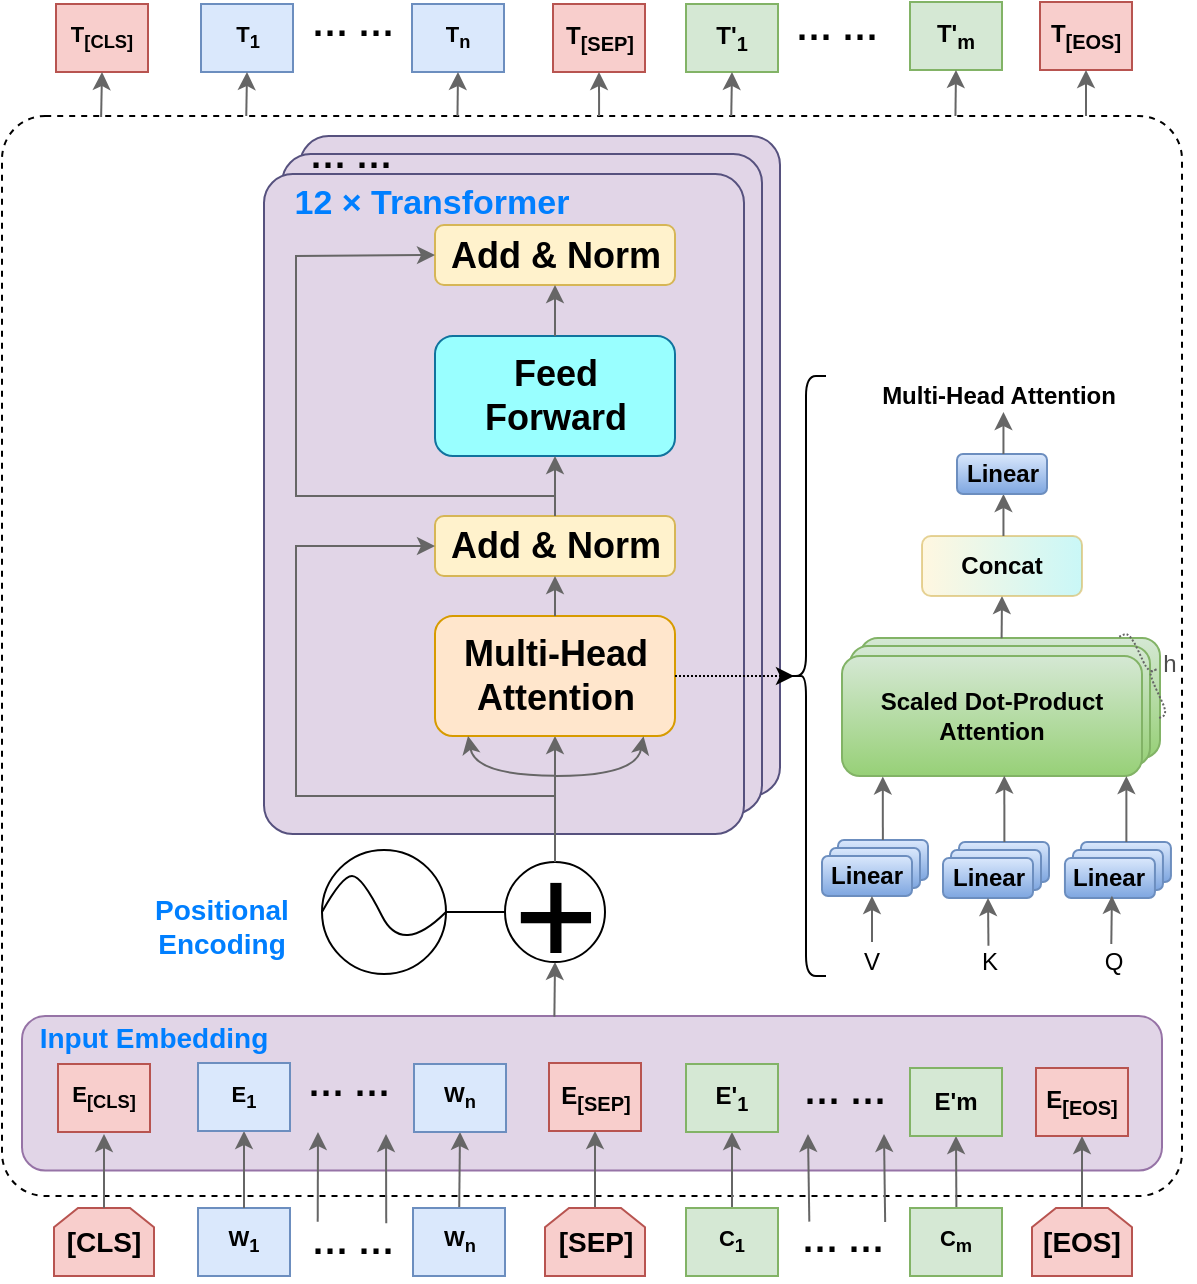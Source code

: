 <mxfile version="21.2.9" type="device">
  <diagram id="oTTbxQ63e_KoFN6K49Fd" name="第 1 页">
    <mxGraphModel dx="1092" dy="1420" grid="1" gridSize="10" guides="1" tooltips="1" connect="1" arrows="1" fold="1" page="1" pageScale="1" pageWidth="1169" pageHeight="827" math="0" shadow="0">
      <root>
        <mxCell id="0" />
        <mxCell id="1" parent="0" />
        <mxCell id="ntA_5ywgpYa8TE1KBMGx-119" value="" style="rounded=1;whiteSpace=wrap;html=1;fontFamily=Helvetica;fontSize=11;arcSize=4;dashed=1;" parent="1" vertex="1">
          <mxGeometry x="110" y="-420" width="590" height="540" as="geometry" />
        </mxCell>
        <mxCell id="KuwHW_QHusakA-BfMyqo-2" value="" style="rounded=1;whiteSpace=wrap;html=1;arcSize=6;fillColor=#E1D5E7;strokeColor=#56517e;" vertex="1" parent="1">
          <mxGeometry x="259" y="-410" width="240" height="330" as="geometry" />
        </mxCell>
        <mxCell id="KuwHW_QHusakA-BfMyqo-1" value="" style="rounded=1;whiteSpace=wrap;html=1;arcSize=6;fillColor=#E1D5E7;strokeColor=#56517e;" vertex="1" parent="1">
          <mxGeometry x="250" y="-401" width="240" height="330" as="geometry" />
        </mxCell>
        <mxCell id="n3hUSVVW-1aV4-CjMUfo-21" value="" style="rounded=1;whiteSpace=wrap;html=1;arcSize=6;fillColor=#E1D5E7;strokeColor=#56517e;" parent="1" vertex="1">
          <mxGeometry x="241" y="-391" width="240" height="330" as="geometry" />
        </mxCell>
        <mxCell id="lEssfRRWRtHHituVbiwM-2" value="[CLS]" style="shape=loopLimit;whiteSpace=wrap;html=1;fillColor=#f8cecc;strokeColor=#b85450;fontSize=14;fontStyle=1;size=12;" parent="1" vertex="1">
          <mxGeometry x="136" y="126" width="50" height="34" as="geometry" />
        </mxCell>
        <mxCell id="lEssfRRWRtHHituVbiwM-14" value="" style="rounded=1;whiteSpace=wrap;html=1;fillColor=#e1d5e7;strokeColor=#9673a6;" parent="1" vertex="1">
          <mxGeometry x="120" y="30" width="570" height="77.25" as="geometry" />
        </mxCell>
        <mxCell id="lEssfRRWRtHHituVbiwM-162" value="&lt;b&gt;&lt;font style=&quot;font-size: 18px;&quot;&gt;···&amp;nbsp;&lt;/font&gt;&lt;/b&gt;&lt;b style=&quot;border-color: var(--border-color);&quot;&gt;&lt;font style=&quot;border-color: var(--border-color); font-size: 18px;&quot;&gt;···&lt;/font&gt;&lt;/b&gt;" style="text;html=1;strokeColor=none;fillColor=none;align=center;verticalAlign=middle;whiteSpace=wrap;rounded=0;" parent="1" vertex="1">
          <mxGeometry x="254" y="53.5" width="60" height="30" as="geometry" />
        </mxCell>
        <mxCell id="lEssfRRWRtHHituVbiwM-180" value="&lt;b&gt;&lt;font style=&quot;font-size: 14px;&quot;&gt;Input Embedding&lt;/font&gt;&lt;/b&gt;" style="text;html=1;strokeColor=none;fillColor=none;align=center;verticalAlign=middle;whiteSpace=wrap;rounded=0;fontColor=#007FFF;" parent="1" vertex="1">
          <mxGeometry x="115.5" y="26" width="140" height="30" as="geometry" />
        </mxCell>
        <mxCell id="lEssfRRWRtHHituVbiwM-186" value="&lt;b&gt;&lt;font style=&quot;font-size: 18px;&quot;&gt;···&amp;nbsp;&lt;/font&gt;&lt;/b&gt;&lt;b style=&quot;border-color: var(--border-color);&quot;&gt;&lt;font style=&quot;border-color: var(--border-color); font-size: 18px;&quot;&gt;···&lt;/font&gt;&lt;/b&gt;" style="text;html=1;strokeColor=none;fillColor=none;align=center;verticalAlign=middle;whiteSpace=wrap;rounded=0;" parent="1" vertex="1">
          <mxGeometry x="502" y="58" width="60" height="30" as="geometry" />
        </mxCell>
        <mxCell id="ntA_5ywgpYa8TE1KBMGx-32" value="" style="endArrow=classic;html=1;rounded=0;labelBackgroundColor=default;strokeColor=#666666;fontFamily=Helvetica;fontSize=11;fontColor=default;shape=connector;exitX=0.5;exitY=0;exitDx=0;exitDy=0;entryX=0.5;entryY=1;entryDx=0;entryDy=0;" parent="1" source="lEssfRRWRtHHituVbiwM-2" edge="1">
          <mxGeometry width="50" height="50" relative="1" as="geometry">
            <mxPoint x="250" y="120" as="sourcePoint" />
            <mxPoint x="161" y="89" as="targetPoint" />
          </mxGeometry>
        </mxCell>
        <mxCell id="ntA_5ywgpYa8TE1KBMGx-34" value="" style="endArrow=classic;html=1;rounded=0;labelBackgroundColor=default;strokeColor=#666666;fontFamily=Helvetica;fontSize=11;fontColor=default;shape=connector;entryX=0.5;entryY=1;entryDx=0;entryDy=0;exitX=0.206;exitY=-0.006;exitDx=0;exitDy=0;exitPerimeter=0;" parent="1" source="ntA_5ywgpYa8TE1KBMGx-87" edge="1">
          <mxGeometry width="50" height="50" relative="1" as="geometry">
            <mxPoint x="267.88" y="126" as="sourcePoint" />
            <mxPoint x="268" y="88" as="targetPoint" />
          </mxGeometry>
        </mxCell>
        <mxCell id="ntA_5ywgpYa8TE1KBMGx-35" value="" style="endArrow=classic;html=1;rounded=0;labelBackgroundColor=default;strokeColor=#666666;fontFamily=Helvetica;fontSize=11;fontColor=default;shape=connector;entryX=0.5;entryY=1;entryDx=0;entryDy=0;exitX=0.777;exitY=0.019;exitDx=0;exitDy=0;exitPerimeter=0;" parent="1" source="ntA_5ywgpYa8TE1KBMGx-87" edge="1">
          <mxGeometry width="50" height="50" relative="1" as="geometry">
            <mxPoint x="301.88" y="126" as="sourcePoint" />
            <mxPoint x="302" y="89.0" as="targetPoint" />
          </mxGeometry>
        </mxCell>
        <mxCell id="ntA_5ywgpYa8TE1KBMGx-36" value="" style="endArrow=classic;html=1;rounded=0;labelBackgroundColor=default;strokeColor=#666666;fontFamily=Helvetica;fontSize=11;fontColor=default;shape=connector;entryX=0.5;entryY=1;entryDx=0;entryDy=0;exitX=0.502;exitY=0.031;exitDx=0;exitDy=0;exitPerimeter=0;" parent="1" source="ntA_5ywgpYa8TE1KBMGx-88" target="ntA_5ywgpYa8TE1KBMGx-109" edge="1">
          <mxGeometry width="50" height="50" relative="1" as="geometry">
            <mxPoint x="338.397" y="125.72" as="sourcePoint" />
            <mxPoint x="339" y="89" as="targetPoint" />
          </mxGeometry>
        </mxCell>
        <mxCell id="ntA_5ywgpYa8TE1KBMGx-37" value="" style="endArrow=classic;html=1;rounded=0;labelBackgroundColor=default;strokeColor=#666666;fontFamily=Helvetica;fontSize=11;fontColor=default;shape=connector;exitX=0.5;exitY=0;exitDx=0;exitDy=0;" parent="1" source="ntA_5ywgpYa8TE1KBMGx-111" target="ntA_5ywgpYa8TE1KBMGx-112" edge="1">
          <mxGeometry width="50" height="50" relative="1" as="geometry">
            <mxPoint x="409.5" y="126" as="sourcePoint" />
            <mxPoint x="409.5" y="88" as="targetPoint" />
          </mxGeometry>
        </mxCell>
        <mxCell id="ntA_5ywgpYa8TE1KBMGx-46" value="" style="endArrow=classic;html=1;rounded=0;labelBackgroundColor=default;strokeColor=#666666;fontFamily=Helvetica;fontSize=11;fontColor=default;shape=connector;entryX=0.5;entryY=1;entryDx=0;entryDy=0;exitX=0.461;exitY=0.009;exitDx=0;exitDy=0;exitPerimeter=0;" parent="1" target="ntA_5ywgpYa8TE1KBMGx-117" edge="1">
          <mxGeometry width="50" height="50" relative="1" as="geometry">
            <mxPoint x="587.206" y="126.306" as="sourcePoint" />
            <mxPoint x="587.0" y="90" as="targetPoint" />
          </mxGeometry>
        </mxCell>
        <mxCell id="ntA_5ywgpYa8TE1KBMGx-47" value="" style="endArrow=classic;html=1;rounded=0;labelBackgroundColor=default;strokeColor=#666666;fontFamily=Helvetica;fontSize=11;fontColor=default;shape=connector;entryX=0.5;entryY=1;entryDx=0;entryDy=0;exitX=0.5;exitY=0;exitDx=0;exitDy=0;" parent="1" source="ntA_5ywgpYa8TE1KBMGx-113" target="ntA_5ywgpYa8TE1KBMGx-118" edge="1">
          <mxGeometry width="50" height="50" relative="1" as="geometry">
            <mxPoint x="650" y="120" as="sourcePoint" />
            <mxPoint x="650" y="89" as="targetPoint" />
          </mxGeometry>
        </mxCell>
        <mxCell id="ntA_5ywgpYa8TE1KBMGx-72" value="" style="endArrow=classic;html=1;rounded=0;labelBackgroundColor=default;strokeColor=#666666;fontFamily=Helvetica;fontSize=11;fontColor=default;shape=connector;entryX=0.5;entryY=1;entryDx=0;entryDy=0;exitX=0.211;exitY=0.027;exitDx=0;exitDy=0;exitPerimeter=0;" parent="1" source="ntA_5ywgpYa8TE1KBMGx-92" edge="1">
          <mxGeometry width="50" height="50" relative="1" as="geometry">
            <mxPoint x="512.88" y="126" as="sourcePoint" />
            <mxPoint x="513" y="89.0" as="targetPoint" />
          </mxGeometry>
        </mxCell>
        <mxCell id="ntA_5ywgpYa8TE1KBMGx-73" value="" style="endArrow=classic;html=1;rounded=0;labelBackgroundColor=default;strokeColor=#666666;fontFamily=Helvetica;fontSize=11;fontColor=default;shape=connector;entryX=0.5;entryY=1;entryDx=0;entryDy=0;exitX=0.843;exitY=0.032;exitDx=0;exitDy=0;exitPerimeter=0;" parent="1" source="ntA_5ywgpYa8TE1KBMGx-92" edge="1">
          <mxGeometry width="50" height="50" relative="1" as="geometry">
            <mxPoint x="550.88" y="126" as="sourcePoint" />
            <mxPoint x="551" y="89.0" as="targetPoint" />
          </mxGeometry>
        </mxCell>
        <mxCell id="ntA_5ywgpYa8TE1KBMGx-75" value="" style="endArrow=classic;html=1;rounded=0;labelBackgroundColor=default;strokeColor=#666666;fontFamily=Helvetica;fontSize=11;fontColor=default;shape=connector;entryX=0.5;entryY=1;entryDx=0;entryDy=0;exitX=0.5;exitY=0;exitDx=0;exitDy=0;" parent="1" source="ntA_5ywgpYa8TE1KBMGx-90" target="ntA_5ywgpYa8TE1KBMGx-114" edge="1">
          <mxGeometry width="50" height="50" relative="1" as="geometry">
            <mxPoint x="475" y="130" as="sourcePoint" />
            <mxPoint x="475" y="89" as="targetPoint" />
          </mxGeometry>
        </mxCell>
        <mxCell id="ntA_5ywgpYa8TE1KBMGx-87" value="&lt;b&gt;&lt;font style=&quot;font-size: 18px;&quot;&gt;···&amp;nbsp;&lt;/font&gt;&lt;/b&gt;&lt;b style=&quot;border-color: var(--border-color);&quot;&gt;&lt;font style=&quot;border-color: var(--border-color); font-size: 18px;&quot;&gt;···&lt;/font&gt;&lt;/b&gt;" style="text;html=1;strokeColor=none;fillColor=none;align=center;verticalAlign=middle;whiteSpace=wrap;rounded=0;" parent="1" vertex="1">
          <mxGeometry x="255.5" y="133" width="60" height="30" as="geometry" />
        </mxCell>
        <mxCell id="ntA_5ywgpYa8TE1KBMGx-88" value="&lt;b&gt;W&lt;sub&gt;n&lt;/sub&gt;&lt;/b&gt;" style="rounded=0;whiteSpace=wrap;html=1;fontFamily=Helvetica;fontSize=11;fillColor=#dae8fc;strokeColor=#6c8ebf;" parent="1" vertex="1">
          <mxGeometry x="315.5" y="126" width="46" height="34" as="geometry" />
        </mxCell>
        <mxCell id="ntA_5ywgpYa8TE1KBMGx-89" value="&lt;b&gt;W&lt;sub&gt;1&lt;/sub&gt;&lt;/b&gt;" style="rounded=0;whiteSpace=wrap;html=1;fontFamily=Helvetica;fontSize=11;fillColor=#dae8fc;strokeColor=#6c8ebf;" parent="1" vertex="1">
          <mxGeometry x="208" y="126" width="46" height="34" as="geometry" />
        </mxCell>
        <mxCell id="ntA_5ywgpYa8TE1KBMGx-90" value="&lt;b&gt;C&lt;sub&gt;1&lt;/sub&gt;&lt;/b&gt;" style="rounded=0;whiteSpace=wrap;html=1;fontFamily=Helvetica;fontSize=11;fillColor=#d5e8d4;strokeColor=#82b366;" parent="1" vertex="1">
          <mxGeometry x="452" y="126" width="46" height="34" as="geometry" />
        </mxCell>
        <mxCell id="ntA_5ywgpYa8TE1KBMGx-91" value="&lt;b&gt;C&lt;sub&gt;m&lt;/sub&gt;&lt;/b&gt;" style="rounded=0;whiteSpace=wrap;html=1;fontFamily=Helvetica;fontSize=11;fillColor=#d5e8d4;strokeColor=#82b366;" parent="1" vertex="1">
          <mxGeometry x="564" y="126" width="46" height="34" as="geometry" />
        </mxCell>
        <mxCell id="ntA_5ywgpYa8TE1KBMGx-92" value="&lt;b&gt;&lt;font style=&quot;font-size: 18px;&quot;&gt;···&amp;nbsp;&lt;/font&gt;&lt;/b&gt;&lt;b style=&quot;border-color: var(--border-color);&quot;&gt;&lt;font style=&quot;border-color: var(--border-color); font-size: 18px;&quot;&gt;···&lt;/font&gt;&lt;/b&gt;" style="text;html=1;strokeColor=none;fillColor=none;align=center;verticalAlign=middle;whiteSpace=wrap;rounded=0;" parent="1" vertex="1">
          <mxGeometry x="501" y="132" width="60" height="30" as="geometry" />
        </mxCell>
        <mxCell id="ntA_5ywgpYa8TE1KBMGx-104" value="" style="edgeStyle=none;shape=connector;rounded=0;orthogonalLoop=1;jettySize=auto;html=1;labelBackgroundColor=default;strokeColor=#000000;fontFamily=Helvetica;fontSize=11;fontColor=default;endArrow=none;entryX=1;entryY=0.5;entryDx=0;entryDy=0;" parent="1" source="ntA_5ywgpYa8TE1KBMGx-93" target="ntA_5ywgpYa8TE1KBMGx-98" edge="1">
          <mxGeometry relative="1" as="geometry">
            <mxPoint x="330" y="-30" as="targetPoint" />
          </mxGeometry>
        </mxCell>
        <mxCell id="ntA_5ywgpYa8TE1KBMGx-93" value="&lt;pre&gt;&lt;font style=&quot;font-size: 68px;&quot;&gt;+&lt;/font&gt;&lt;/pre&gt;" style="ellipse;whiteSpace=wrap;html=1;aspect=fixed;fontFamily=Helvetica;fontSize=11;fontColor=default;" parent="1" vertex="1">
          <mxGeometry x="361.5" y="-47" width="50" height="50" as="geometry" />
        </mxCell>
        <mxCell id="ntA_5ywgpYa8TE1KBMGx-98" value="" style="ellipse;whiteSpace=wrap;html=1;aspect=fixed;fontFamily=Helvetica;fontSize=11;fontColor=default;" parent="1" vertex="1">
          <mxGeometry x="270" y="-53" width="62" height="62" as="geometry" />
        </mxCell>
        <mxCell id="ntA_5ywgpYa8TE1KBMGx-101" value="" style="curved=1;endArrow=none;html=1;rounded=0;labelBackgroundColor=default;strokeColor=#000000;fontFamily=Helvetica;fontSize=11;fontColor=default;shape=connector;endFill=0;entryX=1;entryY=0.5;entryDx=0;entryDy=0;exitX=0;exitY=0.5;exitDx=0;exitDy=0;" parent="1" source="ntA_5ywgpYa8TE1KBMGx-98" target="ntA_5ywgpYa8TE1KBMGx-98" edge="1">
          <mxGeometry width="50" height="50" relative="1" as="geometry">
            <mxPoint x="300" y="-60" as="sourcePoint" />
            <mxPoint x="350" y="-110" as="targetPoint" />
            <Array as="points">
              <mxPoint x="280" y="-40" />
              <mxPoint x="290" y="-40" />
              <mxPoint x="310" />
            </Array>
          </mxGeometry>
        </mxCell>
        <mxCell id="ntA_5ywgpYa8TE1KBMGx-105" value="" style="endArrow=classic;html=1;rounded=0;labelBackgroundColor=default;strokeColor=#666666;fontFamily=Helvetica;fontSize=11;fontColor=default;shape=connector;entryX=0.5;entryY=1;entryDx=0;entryDy=0;exitX=0.467;exitY=0.004;exitDx=0;exitDy=0;exitPerimeter=0;" parent="1" source="lEssfRRWRtHHituVbiwM-14" target="ntA_5ywgpYa8TE1KBMGx-93" edge="1">
          <mxGeometry width="50" height="50" relative="1" as="geometry">
            <mxPoint x="401" y="30" as="sourcePoint" />
            <mxPoint x="388" y="-12.0" as="targetPoint" />
          </mxGeometry>
        </mxCell>
        <mxCell id="ntA_5ywgpYa8TE1KBMGx-106" value="" style="endArrow=classic;html=1;rounded=0;labelBackgroundColor=default;strokeColor=#666666;fontFamily=Helvetica;fontSize=11;fontColor=default;shape=connector;entryX=0.5;entryY=1;entryDx=0;entryDy=0;exitX=0.5;exitY=0;exitDx=0;exitDy=0;" parent="1" source="ntA_5ywgpYa8TE1KBMGx-93" target="n3hUSVVW-1aV4-CjMUfo-3" edge="1">
          <mxGeometry width="50" height="50" relative="1" as="geometry">
            <mxPoint x="386" y="-50" as="sourcePoint" />
            <mxPoint x="387" y="-80" as="targetPoint" />
          </mxGeometry>
        </mxCell>
        <mxCell id="ntA_5ywgpYa8TE1KBMGx-108" value="" style="endArrow=classic;html=1;rounded=0;labelBackgroundColor=default;strokeColor=#666666;fontFamily=Helvetica;fontSize=11;fontColor=default;shape=connector;entryX=0.5;entryY=1;entryDx=0;entryDy=0;exitX=0.5;exitY=0;exitDx=0;exitDy=0;" parent="1" source="ntA_5ywgpYa8TE1KBMGx-89" target="ntA_5ywgpYa8TE1KBMGx-107" edge="1">
          <mxGeometry width="50" height="50" relative="1" as="geometry">
            <mxPoint x="229" y="133" as="sourcePoint" />
            <mxPoint x="229" y="89" as="targetPoint" />
          </mxGeometry>
        </mxCell>
        <mxCell id="ntA_5ywgpYa8TE1KBMGx-107" value="&lt;b&gt;E&lt;sub&gt;1&lt;/sub&gt;&lt;/b&gt;" style="rounded=0;whiteSpace=wrap;html=1;fontFamily=Helvetica;fontSize=11;fillColor=#dae8fc;strokeColor=#6c8ebf;" parent="1" vertex="1">
          <mxGeometry x="208" y="53.5" width="46" height="34" as="geometry" />
        </mxCell>
        <mxCell id="ntA_5ywgpYa8TE1KBMGx-109" value="&lt;b&gt;W&lt;sub&gt;n&lt;/sub&gt;&lt;/b&gt;" style="rounded=0;whiteSpace=wrap;html=1;fontFamily=Helvetica;fontSize=11;fillColor=#dae8fc;strokeColor=#6c8ebf;" parent="1" vertex="1">
          <mxGeometry x="316" y="54" width="46" height="34" as="geometry" />
        </mxCell>
        <mxCell id="ntA_5ywgpYa8TE1KBMGx-110" value="&lt;b&gt;E&lt;sub&gt;[CLS]&lt;/sub&gt;&lt;/b&gt;" style="rounded=0;whiteSpace=wrap;html=1;fontFamily=Helvetica;fontSize=11;fillColor=#f8cecc;strokeColor=#b85450;" parent="1" vertex="1">
          <mxGeometry x="138" y="54" width="46" height="34" as="geometry" />
        </mxCell>
        <mxCell id="ntA_5ywgpYa8TE1KBMGx-111" value="[SEP]" style="shape=loopLimit;whiteSpace=wrap;html=1;fillColor=#f8cecc;strokeColor=#b85450;fontSize=14;fontStyle=1;size=12;" parent="1" vertex="1">
          <mxGeometry x="381.5" y="126" width="50" height="34" as="geometry" />
        </mxCell>
        <mxCell id="ntA_5ywgpYa8TE1KBMGx-112" value="&lt;b style=&quot;border-color: var(--border-color); font-size: 12px;&quot;&gt;E&lt;sub style=&quot;border-color: var(--border-color);&quot;&gt;[SEP]&lt;/sub&gt;&lt;/b&gt;" style="rounded=0;whiteSpace=wrap;html=1;fontFamily=Helvetica;fontSize=11;fillColor=#f8cecc;strokeColor=#b85450;" parent="1" vertex="1">
          <mxGeometry x="383.5" y="53.5" width="46" height="34" as="geometry" />
        </mxCell>
        <mxCell id="ntA_5ywgpYa8TE1KBMGx-113" value="[EOS]" style="shape=loopLimit;whiteSpace=wrap;html=1;fillColor=#f8cecc;strokeColor=#b85450;fontSize=14;fontStyle=1;size=12;" parent="1" vertex="1">
          <mxGeometry x="625" y="126" width="50" height="34" as="geometry" />
        </mxCell>
        <mxCell id="ntA_5ywgpYa8TE1KBMGx-114" value="&lt;b style=&quot;border-color: var(--border-color); font-size: 12px;&quot;&gt;E&#39;&lt;sub style=&quot;border-color: var(--border-color);&quot;&gt;1&lt;/sub&gt;&lt;/b&gt;" style="rounded=0;whiteSpace=wrap;html=1;fontFamily=Helvetica;fontSize=11;fillColor=#d5e8d4;strokeColor=#82b366;" parent="1" vertex="1">
          <mxGeometry x="452" y="54" width="46" height="34" as="geometry" />
        </mxCell>
        <mxCell id="ntA_5ywgpYa8TE1KBMGx-117" value="&lt;b style=&quot;border-color: var(--border-color); font-size: 12px;&quot;&gt;E&#39;m&lt;/b&gt;" style="rounded=0;whiteSpace=wrap;html=1;fontFamily=Helvetica;fontSize=11;fillColor=#d5e8d4;strokeColor=#82b366;" parent="1" vertex="1">
          <mxGeometry x="564" y="56" width="46" height="34" as="geometry" />
        </mxCell>
        <mxCell id="ntA_5ywgpYa8TE1KBMGx-118" value="&lt;b style=&quot;border-color: var(--border-color); font-size: 12px;&quot;&gt;E&lt;sub style=&quot;border-color: var(--border-color);&quot;&gt;[EOS]&lt;/sub&gt;&lt;/b&gt;" style="rounded=0;whiteSpace=wrap;html=1;fontFamily=Helvetica;fontSize=11;fillColor=#f8cecc;strokeColor=#b85450;" parent="1" vertex="1">
          <mxGeometry x="627" y="56" width="46" height="34" as="geometry" />
        </mxCell>
        <mxCell id="ntA_5ywgpYa8TE1KBMGx-121" value="&lt;b style=&quot;border-color: var(--border-color); font-size: 12px;&quot;&gt;&lt;font color=&quot;#007fff&quot; style=&quot;border-color: var(--border-color); font-size: 17px;&quot;&gt;12 × Transformer&lt;/font&gt;&lt;/b&gt;" style="text;html=1;strokeColor=none;fillColor=none;align=center;verticalAlign=middle;whiteSpace=wrap;rounded=0;fontSize=11;fontFamily=Helvetica;fontColor=#007FFFF;" parent="1" vertex="1">
          <mxGeometry x="250" y="-404" width="150" height="55" as="geometry" />
        </mxCell>
        <mxCell id="ntA_5ywgpYa8TE1KBMGx-123" value="&lt;b&gt;&lt;font style=&quot;font-size: 14px;&quot;&gt;Positional &lt;br&gt;Encoding&lt;/font&gt;&lt;/b&gt;" style="text;html=1;strokeColor=none;fillColor=none;align=center;verticalAlign=middle;whiteSpace=wrap;rounded=0;fontColor=#007FFF;" parent="1" vertex="1">
          <mxGeometry x="150" y="-30" width="140" height="30" as="geometry" />
        </mxCell>
        <mxCell id="n3hUSVVW-1aV4-CjMUfo-3" value="&lt;font style=&quot;font-size: 18px;&quot;&gt;&lt;b&gt;Multi-Head&lt;br&gt;Attention&lt;/b&gt;&lt;/font&gt;" style="rounded=1;whiteSpace=wrap;html=1;fillColor=#ffe6cc;strokeColor=#d79b00;" parent="1" vertex="1">
          <mxGeometry x="326.5" y="-170" width="120" height="60" as="geometry" />
        </mxCell>
        <mxCell id="n3hUSVVW-1aV4-CjMUfo-5" value="" style="curved=1;endArrow=classic;html=1;rounded=0;entryX=0.894;entryY=1.003;entryDx=0;entryDy=0;entryPerimeter=0;strokeColor=#666666;" parent="1" edge="1">
          <mxGeometry width="50" height="50" relative="1" as="geometry">
            <mxPoint x="387" y="-90" as="sourcePoint" />
            <mxPoint x="430.78" y="-109.82" as="targetPoint" />
            <Array as="points">
              <mxPoint x="427" y="-90" />
            </Array>
          </mxGeometry>
        </mxCell>
        <mxCell id="n3hUSVVW-1aV4-CjMUfo-6" value="" style="curved=1;endArrow=classic;html=1;rounded=0;entryX=0.894;entryY=1.003;entryDx=0;entryDy=0;entryPerimeter=0;strokeColor=#666666;" parent="1" edge="1">
          <mxGeometry width="50" height="50" relative="1" as="geometry">
            <mxPoint x="386.78" y="-90.18" as="sourcePoint" />
            <mxPoint x="343" y="-110.0" as="targetPoint" />
            <Array as="points">
              <mxPoint x="346.78" y="-90.18" />
            </Array>
          </mxGeometry>
        </mxCell>
        <mxCell id="n3hUSVVW-1aV4-CjMUfo-9" value="&lt;font style=&quot;font-size: 18px;&quot;&gt;&lt;b&gt;Add &amp;amp; Norm&lt;/b&gt;&lt;/font&gt;" style="rounded=1;whiteSpace=wrap;html=1;fillColor=#fff2cc;strokeColor=#d6b656;" parent="1" vertex="1">
          <mxGeometry x="326.5" y="-220" width="120" height="30" as="geometry" />
        </mxCell>
        <mxCell id="n3hUSVVW-1aV4-CjMUfo-10" value="&lt;font style=&quot;font-size: 18px;&quot;&gt;&lt;b&gt;Add &amp;amp; Norm&lt;/b&gt;&lt;/font&gt;" style="rounded=1;whiteSpace=wrap;html=1;fillColor=#fff2cc;strokeColor=#d6b656;" parent="1" vertex="1">
          <mxGeometry x="326.5" y="-365.5" width="120" height="30" as="geometry" />
        </mxCell>
        <mxCell id="n3hUSVVW-1aV4-CjMUfo-15" value="&lt;font style=&quot;font-size: 18px;&quot;&gt;&lt;b&gt;Feed&lt;br&gt;Forward&lt;/b&gt;&lt;/font&gt;" style="rounded=1;whiteSpace=wrap;html=1;fillColor=#99FFFF;strokeColor=#10739e;" parent="1" vertex="1">
          <mxGeometry x="326.5" y="-310" width="120" height="60" as="geometry" />
        </mxCell>
        <mxCell id="n3hUSVVW-1aV4-CjMUfo-16" value="" style="endArrow=classic;html=1;rounded=0;strokeColor=#666666;exitX=0.5;exitY=0;exitDx=0;exitDy=0;entryX=0.5;entryY=1;entryDx=0;entryDy=0;" parent="1" source="n3hUSVVW-1aV4-CjMUfo-9" target="n3hUSVVW-1aV4-CjMUfo-15" edge="1">
          <mxGeometry width="50" height="50" relative="1" as="geometry">
            <mxPoint x="260" y="-210" as="sourcePoint" />
            <mxPoint x="310" y="-260" as="targetPoint" />
          </mxGeometry>
        </mxCell>
        <mxCell id="n3hUSVVW-1aV4-CjMUfo-17" value="" style="endArrow=classic;html=1;rounded=0;strokeColor=#666666;exitX=0.5;exitY=0;exitDx=0;exitDy=0;entryX=0.5;entryY=1;entryDx=0;entryDy=0;" parent="1" source="n3hUSVVW-1aV4-CjMUfo-3" target="n3hUSVVW-1aV4-CjMUfo-9" edge="1">
          <mxGeometry width="50" height="50" relative="1" as="geometry">
            <mxPoint x="250" y="-200" as="sourcePoint" />
            <mxPoint x="300" y="-250" as="targetPoint" />
          </mxGeometry>
        </mxCell>
        <mxCell id="n3hUSVVW-1aV4-CjMUfo-18" value="" style="endArrow=classic;html=1;rounded=0;strokeColor=#666666;exitX=0.5;exitY=0;exitDx=0;exitDy=0;entryX=0.5;entryY=1;entryDx=0;entryDy=0;" parent="1" source="n3hUSVVW-1aV4-CjMUfo-15" target="n3hUSVVW-1aV4-CjMUfo-10" edge="1">
          <mxGeometry width="50" height="50" relative="1" as="geometry">
            <mxPoint x="250" y="-200" as="sourcePoint" />
            <mxPoint x="300" y="-250" as="targetPoint" />
          </mxGeometry>
        </mxCell>
        <mxCell id="n3hUSVVW-1aV4-CjMUfo-19" value="" style="endArrow=classic;html=1;rounded=0;strokeColor=#666666;entryX=0;entryY=0.5;entryDx=0;entryDy=0;" parent="1" target="n3hUSVVW-1aV4-CjMUfo-9" edge="1">
          <mxGeometry width="50" height="50" relative="1" as="geometry">
            <mxPoint x="387" y="-80" as="sourcePoint" />
            <mxPoint x="323.5" y="-205" as="targetPoint" />
            <Array as="points">
              <mxPoint x="257" y="-80" />
              <mxPoint x="257" y="-205" />
            </Array>
          </mxGeometry>
        </mxCell>
        <mxCell id="n3hUSVVW-1aV4-CjMUfo-20" value="" style="endArrow=classic;html=1;rounded=0;strokeColor=#666666;entryX=0;entryY=0.5;entryDx=0;entryDy=0;" parent="1" target="n3hUSVVW-1aV4-CjMUfo-10" edge="1">
          <mxGeometry width="50" height="50" relative="1" as="geometry">
            <mxPoint x="387" y="-230" as="sourcePoint" />
            <mxPoint x="323.5" y="-350.5" as="targetPoint" />
            <Array as="points">
              <mxPoint x="257" y="-230" />
              <mxPoint x="257" y="-350" />
            </Array>
          </mxGeometry>
        </mxCell>
        <mxCell id="n3hUSVVW-1aV4-CjMUfo-23" value="&lt;b&gt;T&lt;sub&gt;[CLS]&lt;/sub&gt;&lt;/b&gt;" style="rounded=0;whiteSpace=wrap;html=1;fontFamily=Helvetica;fontSize=11;fillColor=#f8cecc;strokeColor=#b85450;" parent="1" vertex="1">
          <mxGeometry x="137" y="-476" width="46" height="34" as="geometry" />
        </mxCell>
        <mxCell id="n3hUSVVW-1aV4-CjMUfo-24" value="" style="endArrow=classic;html=1;rounded=0;entryX=0.5;entryY=1;entryDx=0;entryDy=0;strokeColor=#666666;exitX=0.084;exitY=0.001;exitDx=0;exitDy=0;exitPerimeter=0;" parent="1" target="n3hUSVVW-1aV4-CjMUfo-23" edge="1" source="ntA_5ywgpYa8TE1KBMGx-119">
          <mxGeometry width="50" height="50" relative="1" as="geometry">
            <mxPoint x="160" y="-400" as="sourcePoint" />
            <mxPoint x="160.0" y="-435" as="targetPoint" />
          </mxGeometry>
        </mxCell>
        <mxCell id="n3hUSVVW-1aV4-CjMUfo-25" value="&lt;b&gt;T&lt;sub style=&quot;border-color: var(--border-color);&quot;&gt;1&lt;/sub&gt;&lt;/b&gt;" style="rounded=0;whiteSpace=wrap;html=1;fontFamily=Helvetica;fontSize=11;fillColor=#dae8fc;strokeColor=#6c8ebf;" parent="1" vertex="1">
          <mxGeometry x="209.5" y="-476" width="46" height="34" as="geometry" />
        </mxCell>
        <mxCell id="n3hUSVVW-1aV4-CjMUfo-26" value="&lt;b&gt;T&lt;sub style=&quot;border-color: var(--border-color);&quot;&gt;n&lt;/sub&gt;&lt;/b&gt;" style="rounded=0;whiteSpace=wrap;html=1;fontFamily=Helvetica;fontSize=11;fillColor=#dae8fc;strokeColor=#6c8ebf;" parent="1" vertex="1">
          <mxGeometry x="315" y="-476" width="46" height="34" as="geometry" />
        </mxCell>
        <mxCell id="n3hUSVVW-1aV4-CjMUfo-27" value="" style="endArrow=classic;html=1;rounded=0;exitX=0.207;exitY=0;exitDx=0;exitDy=0;exitPerimeter=0;strokeColor=#666666;entryX=0.5;entryY=1;entryDx=0;entryDy=0;" parent="1" source="ntA_5ywgpYa8TE1KBMGx-119" target="n3hUSVVW-1aV4-CjMUfo-25" edge="1">
          <mxGeometry width="50" height="50" relative="1" as="geometry">
            <mxPoint x="232" y="-400" as="sourcePoint" />
            <mxPoint x="233" y="-430" as="targetPoint" />
          </mxGeometry>
        </mxCell>
        <mxCell id="n3hUSVVW-1aV4-CjMUfo-29" value="&lt;b&gt;&lt;font style=&quot;font-size: 18px;&quot;&gt;···&amp;nbsp;&lt;/font&gt;&lt;/b&gt;&lt;b style=&quot;border-color: var(--border-color);&quot;&gt;&lt;font style=&quot;border-color: var(--border-color); font-size: 18px;&quot;&gt;···&lt;/font&gt;&lt;/b&gt;" style="text;html=1;strokeColor=none;fillColor=none;align=center;verticalAlign=middle;whiteSpace=wrap;rounded=0;" parent="1" vertex="1">
          <mxGeometry x="255.5" y="-476" width="60" height="30" as="geometry" />
        </mxCell>
        <mxCell id="n3hUSVVW-1aV4-CjMUfo-31" value="&lt;b style=&quot;border-color: var(--border-color); font-size: 12px;&quot;&gt;T&lt;sub style=&quot;border-color: var(--border-color);&quot;&gt;[SEP]&lt;/sub&gt;&lt;/b&gt;" style="rounded=0;whiteSpace=wrap;html=1;fontFamily=Helvetica;fontSize=11;fillColor=#f8cecc;strokeColor=#b85450;" parent="1" vertex="1">
          <mxGeometry x="385.5" y="-476" width="46" height="34" as="geometry" />
        </mxCell>
        <mxCell id="n3hUSVVW-1aV4-CjMUfo-32" value="&lt;b style=&quot;border-color: var(--border-color); font-size: 12px;&quot;&gt;T&#39;&lt;sub style=&quot;border-color: var(--border-color);&quot;&gt;1&lt;/sub&gt;&lt;/b&gt;" style="rounded=0;whiteSpace=wrap;html=1;fontFamily=Helvetica;fontSize=11;fillColor=#d5e8d4;strokeColor=#82b366;" parent="1" vertex="1">
          <mxGeometry x="452" y="-476" width="46" height="34" as="geometry" />
        </mxCell>
        <mxCell id="n3hUSVVW-1aV4-CjMUfo-33" value="&lt;b style=&quot;border-color: var(--border-color); font-size: 12px;&quot;&gt;T&#39;&lt;sub style=&quot;border-color: var(--border-color);&quot;&gt;m&lt;/sub&gt;&lt;/b&gt;" style="rounded=0;whiteSpace=wrap;html=1;fontFamily=Helvetica;fontSize=11;fillColor=#d5e8d4;strokeColor=#82b366;" parent="1" vertex="1">
          <mxGeometry x="564" y="-477" width="46" height="34" as="geometry" />
        </mxCell>
        <mxCell id="n3hUSVVW-1aV4-CjMUfo-34" value="&lt;b&gt;&lt;font style=&quot;font-size: 18px;&quot;&gt;···&amp;nbsp;&lt;/font&gt;&lt;/b&gt;&lt;b style=&quot;border-color: var(--border-color);&quot;&gt;&lt;font style=&quot;border-color: var(--border-color); font-size: 18px;&quot;&gt;···&lt;/font&gt;&lt;/b&gt;" style="text;html=1;strokeColor=none;fillColor=none;align=center;verticalAlign=middle;whiteSpace=wrap;rounded=0;" parent="1" vertex="1">
          <mxGeometry x="498" y="-474" width="60" height="30" as="geometry" />
        </mxCell>
        <mxCell id="n3hUSVVW-1aV4-CjMUfo-35" value="&lt;b style=&quot;border-color: var(--border-color); font-size: 12px;&quot;&gt;T&lt;sub style=&quot;border-color: var(--border-color);&quot;&gt;[EOS]&lt;/sub&gt;&lt;/b&gt;" style="rounded=0;whiteSpace=wrap;html=1;fontFamily=Helvetica;fontSize=11;fillColor=#f8cecc;strokeColor=#b85450;" parent="1" vertex="1">
          <mxGeometry x="629" y="-477" width="46" height="34" as="geometry" />
        </mxCell>
        <mxCell id="9vs2swaiTJSTWxsg74ld-1" value="" style="endArrow=classic;html=1;rounded=0;strokeColor=#666666;entryX=0.5;entryY=1;entryDx=0;entryDy=0;exitX=0.386;exitY=0;exitDx=0;exitDy=0;exitPerimeter=0;" parent="1" target="n3hUSVVW-1aV4-CjMUfo-26" edge="1" source="ntA_5ywgpYa8TE1KBMGx-119">
          <mxGeometry width="50" height="50" relative="1" as="geometry">
            <mxPoint x="338" y="-400" as="sourcePoint" />
            <mxPoint x="338.9" y="-431" as="targetPoint" />
          </mxGeometry>
        </mxCell>
        <mxCell id="9vs2swaiTJSTWxsg74ld-3" value="" style="endArrow=classic;html=1;rounded=0;strokeColor=#666666;entryX=0.5;entryY=1;entryDx=0;entryDy=0;exitX=0.618;exitY=0;exitDx=0;exitDy=0;exitPerimeter=0;" parent="1" target="n3hUSVVW-1aV4-CjMUfo-32" edge="1" source="ntA_5ywgpYa8TE1KBMGx-119">
          <mxGeometry width="50" height="50" relative="1" as="geometry">
            <mxPoint x="475" y="-430" as="sourcePoint" />
            <mxPoint x="475.5" y="-430" as="targetPoint" />
          </mxGeometry>
        </mxCell>
        <mxCell id="9vs2swaiTJSTWxsg74ld-4" value="" style="endArrow=classic;html=1;rounded=0;strokeColor=#666666;entryX=0.5;entryY=1;entryDx=0;entryDy=0;exitX=0.808;exitY=0;exitDx=0;exitDy=0;exitPerimeter=0;" parent="1" target="n3hUSVVW-1aV4-CjMUfo-33" edge="1" source="ntA_5ywgpYa8TE1KBMGx-119">
          <mxGeometry width="50" height="50" relative="1" as="geometry">
            <mxPoint x="586.75" y="-400" as="sourcePoint" />
            <mxPoint x="587.25" y="-431" as="targetPoint" />
          </mxGeometry>
        </mxCell>
        <mxCell id="9vs2swaiTJSTWxsg74ld-5" value="" style="endArrow=classic;html=1;rounded=0;strokeColor=#666666;entryX=0.5;entryY=1;entryDx=0;entryDy=0;" parent="1" target="n3hUSVVW-1aV4-CjMUfo-35" edge="1">
          <mxGeometry width="50" height="50" relative="1" as="geometry">
            <mxPoint x="652" y="-420" as="sourcePoint" />
            <mxPoint x="652" y="-430" as="targetPoint" />
          </mxGeometry>
        </mxCell>
        <mxCell id="9vs2swaiTJSTWxsg74ld-41" value="" style="rounded=1;whiteSpace=wrap;html=1;fillColor=#d5e8d4;strokeColor=#82b366;gradientColor=#97d077;" parent="1" vertex="1">
          <mxGeometry x="539" y="-159" width="150" height="60" as="geometry" />
        </mxCell>
        <mxCell id="9vs2swaiTJSTWxsg74ld-40" value="" style="rounded=1;whiteSpace=wrap;html=1;fillColor=#d5e8d4;strokeColor=#82b366;gradientColor=#97d077;" parent="1" vertex="1">
          <mxGeometry x="534" y="-155" width="150" height="60" as="geometry" />
        </mxCell>
        <mxCell id="9vs2swaiTJSTWxsg74ld-6" value="" style="endArrow=classic;html=1;rounded=0;dashed=1;dashPattern=1 1;exitX=1;exitY=0.5;exitDx=0;exitDy=0;entryX=0;entryY=0.5;entryDx=0;entryDy=0;entryPerimeter=0;" parent="1" source="n3hUSVVW-1aV4-CjMUfo-3" edge="1">
          <mxGeometry width="50" height="50" relative="1" as="geometry">
            <mxPoint x="400" y="-180" as="sourcePoint" />
            <mxPoint x="506" y="-140" as="targetPoint" />
          </mxGeometry>
        </mxCell>
        <mxCell id="9vs2swaiTJSTWxsg74ld-8" value="&lt;b&gt;Scaled Dot-Product&lt;br&gt;Attention&lt;/b&gt;" style="rounded=1;whiteSpace=wrap;html=1;fillColor=#d5e8d4;strokeColor=#82b366;gradientColor=#97d077;" parent="1" vertex="1">
          <mxGeometry x="530" y="-150" width="150" height="60" as="geometry" />
        </mxCell>
        <mxCell id="9vs2swaiTJSTWxsg74ld-11" value="" style="endArrow=classic;html=1;rounded=0;strokeColor=#666666;entryX=0.5;entryY=1;entryDx=0;entryDy=0;exitX=0.506;exitY=0;exitDx=0;exitDy=0;exitPerimeter=0;" parent="1" source="ntA_5ywgpYa8TE1KBMGx-119" target="n3hUSVVW-1aV4-CjMUfo-31" edge="1">
          <mxGeometry width="50" height="50" relative="1" as="geometry">
            <mxPoint x="408.4" y="-400" as="sourcePoint" />
            <mxPoint x="408.4" y="-431" as="targetPoint" />
          </mxGeometry>
        </mxCell>
        <mxCell id="9vs2swaiTJSTWxsg74ld-12" value="" style="shape=curlyBracket;whiteSpace=wrap;html=1;rounded=1;labelPosition=left;verticalLabelPosition=middle;align=right;verticalAlign=middle;" parent="1" vertex="1">
          <mxGeometry x="502" y="-290" width="20" height="300" as="geometry" />
        </mxCell>
        <mxCell id="9vs2swaiTJSTWxsg74ld-13" value="" style="shape=curlyBracket;whiteSpace=wrap;html=1;rounded=1;flipH=1;labelPosition=right;verticalLabelPosition=middle;align=left;verticalAlign=middle;size=0.5;direction=east;rotation=-25;strokeColor=#666666;dashed=1;dashPattern=1 1;" parent="1" vertex="1">
          <mxGeometry x="677.63" y="-164.14" width="11.35" height="45.26" as="geometry" />
        </mxCell>
        <mxCell id="9vs2swaiTJSTWxsg74ld-15" value="h" style="text;html=1;strokeColor=none;fillColor=none;align=center;verticalAlign=middle;whiteSpace=wrap;rounded=0;fontColor=#4D4D4D;" parent="1" vertex="1">
          <mxGeometry x="682" y="-156" width="24.47" height="20" as="geometry" />
        </mxCell>
        <mxCell id="9vs2swaiTJSTWxsg74ld-17" value="V" style="text;html=1;strokeColor=none;fillColor=none;align=center;verticalAlign=middle;whiteSpace=wrap;rounded=0;" parent="1" vertex="1">
          <mxGeometry x="523" y="-7" width="44" height="20" as="geometry" />
        </mxCell>
        <mxCell id="9vs2swaiTJSTWxsg74ld-18" value="K" style="text;html=1;strokeColor=none;fillColor=none;align=center;verticalAlign=middle;whiteSpace=wrap;rounded=0;" parent="1" vertex="1">
          <mxGeometry x="581.5" y="-7" width="44" height="20" as="geometry" />
        </mxCell>
        <mxCell id="9vs2swaiTJSTWxsg74ld-19" value="Q" style="text;html=1;strokeColor=none;fillColor=none;align=center;verticalAlign=middle;whiteSpace=wrap;rounded=0;" parent="1" vertex="1">
          <mxGeometry x="643.53" y="-7" width="44" height="20" as="geometry" />
        </mxCell>
        <mxCell id="9vs2swaiTJSTWxsg74ld-22" value="" style="rounded=1;whiteSpace=wrap;html=1;fillColor=#dae8fc;strokeColor=#6c8ebf;gradientColor=#7ea6e0;" parent="1" vertex="1">
          <mxGeometry x="528" y="-58" width="45" height="20" as="geometry" />
        </mxCell>
        <mxCell id="9vs2swaiTJSTWxsg74ld-21" value="" style="rounded=1;whiteSpace=wrap;html=1;fillColor=#dae8fc;strokeColor=#6c8ebf;gradientColor=#7ea6e0;" parent="1" vertex="1">
          <mxGeometry x="524" y="-54" width="45" height="20" as="geometry" />
        </mxCell>
        <mxCell id="9vs2swaiTJSTWxsg74ld-20" value="Linear" style="rounded=1;whiteSpace=wrap;html=1;fillColor=#dae8fc;strokeColor=#6c8ebf;gradientColor=#7ea6e0;fontStyle=1" parent="1" vertex="1">
          <mxGeometry x="520" y="-50" width="45" height="20" as="geometry" />
        </mxCell>
        <mxCell id="9vs2swaiTJSTWxsg74ld-24" value="" style="rounded=1;whiteSpace=wrap;html=1;fillColor=#dae8fc;strokeColor=#6c8ebf;gradientColor=#7ea6e0;" parent="1" vertex="1">
          <mxGeometry x="588.5" y="-57" width="45" height="20" as="geometry" />
        </mxCell>
        <mxCell id="9vs2swaiTJSTWxsg74ld-25" value="" style="rounded=1;whiteSpace=wrap;html=1;fillColor=#dae8fc;strokeColor=#6c8ebf;gradientColor=#7ea6e0;" parent="1" vertex="1">
          <mxGeometry x="584.5" y="-53" width="45" height="20" as="geometry" />
        </mxCell>
        <mxCell id="9vs2swaiTJSTWxsg74ld-26" value="Linear" style="rounded=1;whiteSpace=wrap;html=1;fillColor=#dae8fc;strokeColor=#6c8ebf;gradientColor=#7ea6e0;fontStyle=1" parent="1" vertex="1">
          <mxGeometry x="580.5" y="-49" width="45" height="20" as="geometry" />
        </mxCell>
        <mxCell id="9vs2swaiTJSTWxsg74ld-28" value="" style="rounded=1;whiteSpace=wrap;html=1;fillColor=#dae8fc;strokeColor=#6c8ebf;gradientColor=#7ea6e0;" parent="1" vertex="1">
          <mxGeometry x="649.47" y="-57" width="45" height="20" as="geometry" />
        </mxCell>
        <mxCell id="9vs2swaiTJSTWxsg74ld-29" value="" style="rounded=1;whiteSpace=wrap;html=1;fillColor=#dae8fc;strokeColor=#6c8ebf;gradientColor=#7ea6e0;" parent="1" vertex="1">
          <mxGeometry x="645.47" y="-53" width="45" height="20" as="geometry" />
        </mxCell>
        <mxCell id="9vs2swaiTJSTWxsg74ld-30" value="Linear" style="rounded=1;whiteSpace=wrap;html=1;fillColor=#dae8fc;strokeColor=#6c8ebf;gradientColor=#7ea6e0;fontStyle=1" parent="1" vertex="1">
          <mxGeometry x="641.47" y="-49" width="45" height="20" as="geometry" />
        </mxCell>
        <mxCell id="9vs2swaiTJSTWxsg74ld-31" value="" style="endArrow=classic;html=1;rounded=0;entryX=0.444;entryY=1;entryDx=0;entryDy=0;entryPerimeter=0;strokeColor=#666666;" parent="1" source="9vs2swaiTJSTWxsg74ld-17" edge="1">
          <mxGeometry width="50" height="50" relative="1" as="geometry">
            <mxPoint x="544.994" y="-7" as="sourcePoint" />
            <mxPoint x="544.98" y="-30" as="targetPoint" />
          </mxGeometry>
        </mxCell>
        <mxCell id="9vs2swaiTJSTWxsg74ld-32" value="" style="endArrow=classic;html=1;rounded=0;entryX=0.5;entryY=1;entryDx=0;entryDy=0;strokeColor=#666666;exitX=0.494;exitY=0.094;exitDx=0;exitDy=0;exitPerimeter=0;" parent="1" source="9vs2swaiTJSTWxsg74ld-18" target="9vs2swaiTJSTWxsg74ld-26" edge="1">
          <mxGeometry width="50" height="50" relative="1" as="geometry">
            <mxPoint x="604.86" y="-5" as="sourcePoint" />
            <mxPoint x="604.84" y="-28" as="targetPoint" />
          </mxGeometry>
        </mxCell>
        <mxCell id="9vs2swaiTJSTWxsg74ld-33" value="" style="endArrow=classic;html=1;rounded=0;entryX=0.522;entryY=0.945;entryDx=0;entryDy=0;strokeColor=#666666;exitX=0.48;exitY=0.052;exitDx=0;exitDy=0;exitPerimeter=0;entryPerimeter=0;" parent="1" source="9vs2swaiTJSTWxsg74ld-19" target="9vs2swaiTJSTWxsg74ld-30" edge="1">
          <mxGeometry width="50" height="50" relative="1" as="geometry">
            <mxPoint x="665.42" y="-5" as="sourcePoint" />
            <mxPoint x="665.42" y="-29" as="targetPoint" />
          </mxGeometry>
        </mxCell>
        <mxCell id="9vs2swaiTJSTWxsg74ld-36" value="" style="endArrow=classic;html=1;rounded=0;entryX=0.136;entryY=1.004;entryDx=0;entryDy=0;entryPerimeter=0;strokeColor=#666666;" parent="1" target="9vs2swaiTJSTWxsg74ld-8" edge="1">
          <mxGeometry width="50" height="50" relative="1" as="geometry">
            <mxPoint x="550.43" y="-58" as="sourcePoint" />
            <mxPoint x="550.41" y="-81" as="targetPoint" />
          </mxGeometry>
        </mxCell>
        <mxCell id="9vs2swaiTJSTWxsg74ld-37" value="" style="endArrow=classic;html=1;rounded=0;entryX=0.541;entryY=0.997;entryDx=0;entryDy=0;entryPerimeter=0;strokeColor=#666666;" parent="1" target="9vs2swaiTJSTWxsg74ld-8" edge="1">
          <mxGeometry width="50" height="50" relative="1" as="geometry">
            <mxPoint x="611.21" y="-57" as="sourcePoint" />
            <mxPoint x="610.78" y="-95" as="targetPoint" />
          </mxGeometry>
        </mxCell>
        <mxCell id="9vs2swaiTJSTWxsg74ld-38" value="" style="endArrow=classic;html=1;rounded=0;entryX=0.948;entryY=1.001;entryDx=0;entryDy=0;entryPerimeter=0;strokeColor=#666666;" parent="1" target="9vs2swaiTJSTWxsg74ld-8" edge="1">
          <mxGeometry width="50" height="50" relative="1" as="geometry">
            <mxPoint x="672.18" y="-57" as="sourcePoint" />
            <mxPoint x="671.75" y="-95" as="targetPoint" />
          </mxGeometry>
        </mxCell>
        <mxCell id="9vs2swaiTJSTWxsg74ld-42" value="" style="endArrow=classic;html=1;rounded=0;fontColor=#666666;entryX=0.5;entryY=1;entryDx=0;entryDy=0;exitX=0.472;exitY=0.002;exitDx=0;exitDy=0;exitPerimeter=0;strokeColor=#666666;" parent="1" source="9vs2swaiTJSTWxsg74ld-41" target="9vs2swaiTJSTWxsg74ld-43" edge="1">
          <mxGeometry width="50" height="50" relative="1" as="geometry">
            <mxPoint x="610" y="-159" as="sourcePoint" />
            <mxPoint x="660" y="-209" as="targetPoint" />
          </mxGeometry>
        </mxCell>
        <mxCell id="9vs2swaiTJSTWxsg74ld-43" value="&lt;b&gt;Concat&lt;/b&gt;" style="rounded=1;whiteSpace=wrap;html=1;fillColor=#fff2cc;strokeColor=#d6b656;gradientColor=#a6f2f2;gradientDirection=east;opacity=60;" parent="1" vertex="1">
          <mxGeometry x="570" y="-210" width="80" height="30" as="geometry" />
        </mxCell>
        <mxCell id="9vs2swaiTJSTWxsg74ld-44" value="" style="endArrow=classic;html=1;rounded=0;fontColor=#666666;entryX=0.5;entryY=1;entryDx=0;entryDy=0;exitX=0.472;exitY=0.002;exitDx=0;exitDy=0;exitPerimeter=0;strokeColor=#666666;" parent="1" edge="1">
          <mxGeometry width="50" height="50" relative="1" as="geometry">
            <mxPoint x="610.73" y="-210" as="sourcePoint" />
            <mxPoint x="610.73" y="-231" as="targetPoint" />
          </mxGeometry>
        </mxCell>
        <mxCell id="9vs2swaiTJSTWxsg74ld-46" value="Linear" style="rounded=1;whiteSpace=wrap;html=1;fillColor=#dae8fc;strokeColor=#6c8ebf;gradientColor=#7ea6e0;fontStyle=1" parent="1" vertex="1">
          <mxGeometry x="587.5" y="-251" width="45" height="20" as="geometry" />
        </mxCell>
        <mxCell id="9vs2swaiTJSTWxsg74ld-47" value="" style="endArrow=classic;html=1;rounded=0;fontColor=#666666;entryX=0.5;entryY=1;entryDx=0;entryDy=0;exitX=0.472;exitY=0.002;exitDx=0;exitDy=0;exitPerimeter=0;strokeColor=#666666;" parent="1" edge="1">
          <mxGeometry width="50" height="50" relative="1" as="geometry">
            <mxPoint x="610.73" y="-251" as="sourcePoint" />
            <mxPoint x="610.73" y="-272" as="targetPoint" />
          </mxGeometry>
        </mxCell>
        <mxCell id="9vs2swaiTJSTWxsg74ld-49" value="Multi-Head Attention" style="text;html=1;strokeColor=none;fillColor=none;align=center;verticalAlign=middle;whiteSpace=wrap;rounded=0;fontStyle=1" parent="1" vertex="1">
          <mxGeometry x="542.25" y="-295" width="132.75" height="30" as="geometry" />
        </mxCell>
        <mxCell id="KuwHW_QHusakA-BfMyqo-3" value="&lt;b&gt;&lt;font style=&quot;font-size: 18px;&quot;&gt;···&amp;nbsp;&lt;/font&gt;&lt;/b&gt;&lt;b style=&quot;border-color: var(--border-color);&quot;&gt;&lt;font style=&quot;border-color: var(--border-color); font-size: 18px;&quot;&gt;···&lt;/font&gt;&lt;/b&gt;" style="text;html=1;strokeColor=none;fillColor=none;align=center;verticalAlign=middle;whiteSpace=wrap;rounded=0;" vertex="1" parent="1">
          <mxGeometry x="255" y="-410" width="60" height="30" as="geometry" />
        </mxCell>
      </root>
    </mxGraphModel>
  </diagram>
</mxfile>

